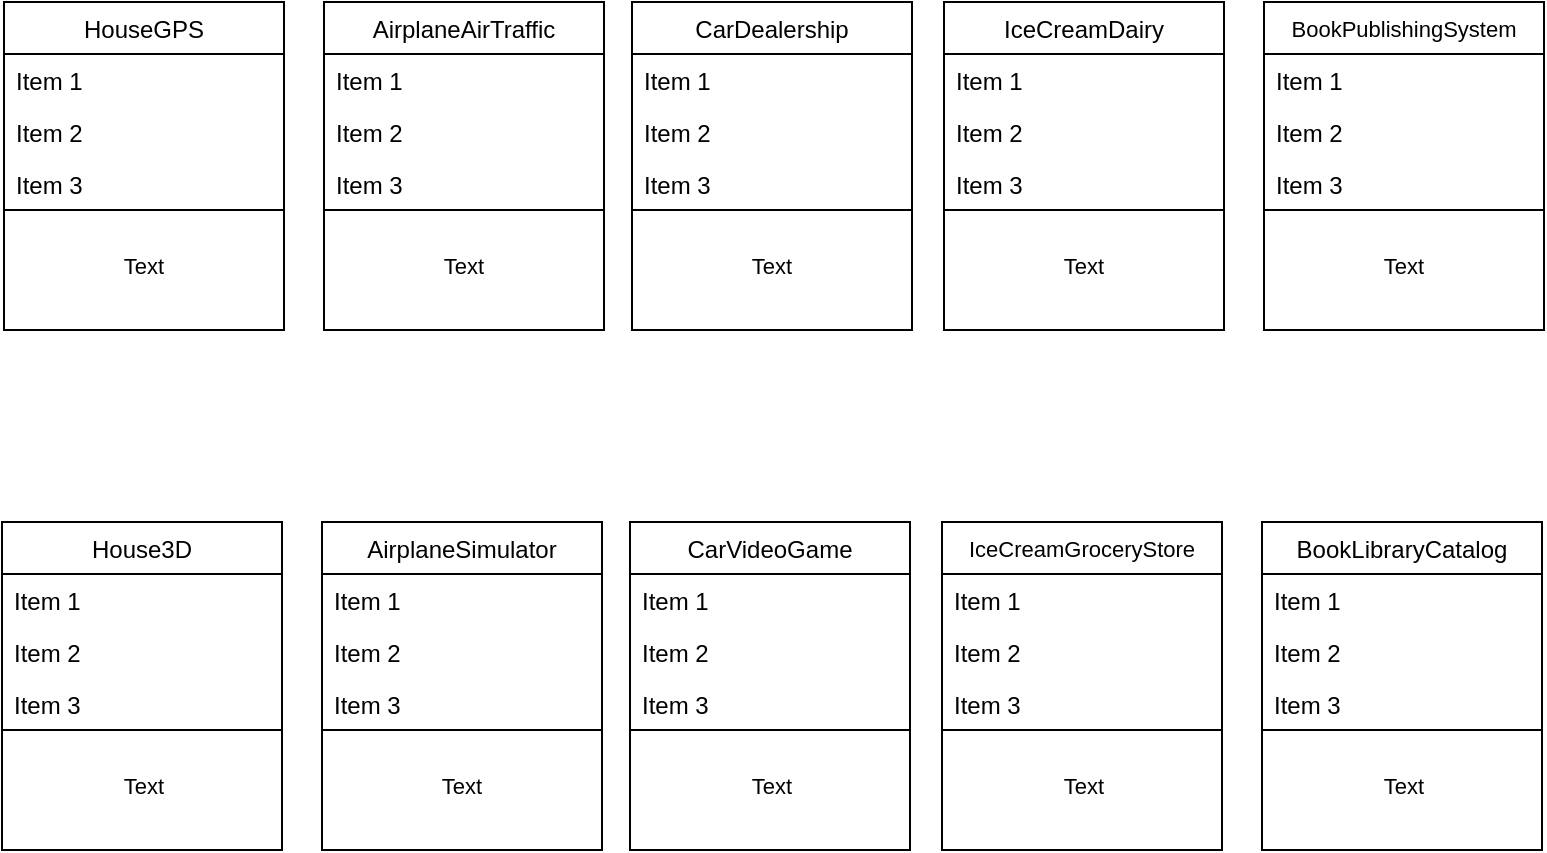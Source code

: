 <mxfile version="13.0.3" type="device"><diagram id="C5RBs43oDa-KdzZeNtuy" name="Page-1"><mxGraphModel dx="484" dy="456" grid="1" gridSize="10" guides="1" tooltips="1" connect="1" arrows="1" fold="1" page="1" pageScale="1" pageWidth="827" pageHeight="1169" math="0" shadow="0"><root><mxCell id="WIyWlLk6GJQsqaUBKTNV-0"/><mxCell id="WIyWlLk6GJQsqaUBKTNV-1" parent="WIyWlLk6GJQsqaUBKTNV-0"/><mxCell id="4cBuytqNQl4m4PydhL2D-40" value="HouseGPS" style="swimlane;fontStyle=0;childLayout=stackLayout;horizontal=1;startSize=26;fillColor=none;horizontalStack=0;resizeParent=1;resizeParentMax=0;resizeLast=0;collapsible=1;marginBottom=0;align=center;" vertex="1" parent="WIyWlLk6GJQsqaUBKTNV-1"><mxGeometry x="30" y="30" width="140" height="104" as="geometry"/></mxCell><mxCell id="4cBuytqNQl4m4PydhL2D-41" value="Item 1" style="text;strokeColor=none;fillColor=none;align=left;verticalAlign=top;spacingLeft=4;spacingRight=4;overflow=hidden;rotatable=0;points=[[0,0.5],[1,0.5]];portConstraint=eastwest;" vertex="1" parent="4cBuytqNQl4m4PydhL2D-40"><mxGeometry y="26" width="140" height="26" as="geometry"/></mxCell><mxCell id="4cBuytqNQl4m4PydhL2D-42" value="Item 2" style="text;strokeColor=none;fillColor=none;align=left;verticalAlign=top;spacingLeft=4;spacingRight=4;overflow=hidden;rotatable=0;points=[[0,0.5],[1,0.5]];portConstraint=eastwest;" vertex="1" parent="4cBuytqNQl4m4PydhL2D-40"><mxGeometry y="52" width="140" height="26" as="geometry"/></mxCell><mxCell id="4cBuytqNQl4m4PydhL2D-43" value="Item 3" style="text;strokeColor=none;fillColor=none;align=left;verticalAlign=top;spacingLeft=4;spacingRight=4;overflow=hidden;rotatable=0;points=[[0,0.5],[1,0.5]];portConstraint=eastwest;" vertex="1" parent="4cBuytqNQl4m4PydhL2D-40"><mxGeometry y="78" width="140" height="26" as="geometry"/></mxCell><mxCell id="4cBuytqNQl4m4PydhL2D-52" value="AirplaneAirTraffic" style="swimlane;fontStyle=0;childLayout=stackLayout;horizontal=1;startSize=26;fillColor=none;horizontalStack=0;resizeParent=1;resizeParentMax=0;resizeLast=0;collapsible=1;marginBottom=0;align=center;" vertex="1" parent="WIyWlLk6GJQsqaUBKTNV-1"><mxGeometry x="190" y="30" width="140" height="104" as="geometry"/></mxCell><mxCell id="4cBuytqNQl4m4PydhL2D-53" value="Item 1" style="text;strokeColor=none;fillColor=none;align=left;verticalAlign=top;spacingLeft=4;spacingRight=4;overflow=hidden;rotatable=0;points=[[0,0.5],[1,0.5]];portConstraint=eastwest;" vertex="1" parent="4cBuytqNQl4m4PydhL2D-52"><mxGeometry y="26" width="140" height="26" as="geometry"/></mxCell><mxCell id="4cBuytqNQl4m4PydhL2D-54" value="Item 2" style="text;strokeColor=none;fillColor=none;align=left;verticalAlign=top;spacingLeft=4;spacingRight=4;overflow=hidden;rotatable=0;points=[[0,0.5],[1,0.5]];portConstraint=eastwest;" vertex="1" parent="4cBuytqNQl4m4PydhL2D-52"><mxGeometry y="52" width="140" height="26" as="geometry"/></mxCell><mxCell id="4cBuytqNQl4m4PydhL2D-55" value="Item 3" style="text;strokeColor=none;fillColor=none;align=left;verticalAlign=top;spacingLeft=4;spacingRight=4;overflow=hidden;rotatable=0;points=[[0,0.5],[1,0.5]];portConstraint=eastwest;" vertex="1" parent="4cBuytqNQl4m4PydhL2D-52"><mxGeometry y="78" width="140" height="26" as="geometry"/></mxCell><mxCell id="4cBuytqNQl4m4PydhL2D-56" value="CarDealership" style="swimlane;fontStyle=0;childLayout=stackLayout;horizontal=1;startSize=26;fillColor=none;horizontalStack=0;resizeParent=1;resizeParentMax=0;resizeLast=0;collapsible=1;marginBottom=0;align=center;" vertex="1" parent="WIyWlLk6GJQsqaUBKTNV-1"><mxGeometry x="344" y="30" width="140" height="104" as="geometry"/></mxCell><mxCell id="4cBuytqNQl4m4PydhL2D-57" value="Item 1" style="text;strokeColor=none;fillColor=none;align=left;verticalAlign=top;spacingLeft=4;spacingRight=4;overflow=hidden;rotatable=0;points=[[0,0.5],[1,0.5]];portConstraint=eastwest;" vertex="1" parent="4cBuytqNQl4m4PydhL2D-56"><mxGeometry y="26" width="140" height="26" as="geometry"/></mxCell><mxCell id="4cBuytqNQl4m4PydhL2D-58" value="Item 2" style="text;strokeColor=none;fillColor=none;align=left;verticalAlign=top;spacingLeft=4;spacingRight=4;overflow=hidden;rotatable=0;points=[[0,0.5],[1,0.5]];portConstraint=eastwest;" vertex="1" parent="4cBuytqNQl4m4PydhL2D-56"><mxGeometry y="52" width="140" height="26" as="geometry"/></mxCell><mxCell id="4cBuytqNQl4m4PydhL2D-59" value="Item 3" style="text;strokeColor=none;fillColor=none;align=left;verticalAlign=top;spacingLeft=4;spacingRight=4;overflow=hidden;rotatable=0;points=[[0,0.5],[1,0.5]];portConstraint=eastwest;" vertex="1" parent="4cBuytqNQl4m4PydhL2D-56"><mxGeometry y="78" width="140" height="26" as="geometry"/></mxCell><mxCell id="4cBuytqNQl4m4PydhL2D-60" value="IceCreamDairy" style="swimlane;fontStyle=0;childLayout=stackLayout;horizontal=1;startSize=26;fillColor=none;horizontalStack=0;resizeParent=1;resizeParentMax=0;resizeLast=0;collapsible=1;marginBottom=0;align=center;fontSize=12;" vertex="1" parent="WIyWlLk6GJQsqaUBKTNV-1"><mxGeometry x="500" y="30" width="140" height="104" as="geometry"/></mxCell><mxCell id="4cBuytqNQl4m4PydhL2D-61" value="Item 1" style="text;strokeColor=none;fillColor=none;align=left;verticalAlign=top;spacingLeft=4;spacingRight=4;overflow=hidden;rotatable=0;points=[[0,0.5],[1,0.5]];portConstraint=eastwest;" vertex="1" parent="4cBuytqNQl4m4PydhL2D-60"><mxGeometry y="26" width="140" height="26" as="geometry"/></mxCell><mxCell id="4cBuytqNQl4m4PydhL2D-62" value="Item 2" style="text;strokeColor=none;fillColor=none;align=left;verticalAlign=top;spacingLeft=4;spacingRight=4;overflow=hidden;rotatable=0;points=[[0,0.5],[1,0.5]];portConstraint=eastwest;" vertex="1" parent="4cBuytqNQl4m4PydhL2D-60"><mxGeometry y="52" width="140" height="26" as="geometry"/></mxCell><mxCell id="4cBuytqNQl4m4PydhL2D-63" value="Item 3" style="text;strokeColor=none;fillColor=none;align=left;verticalAlign=top;spacingLeft=4;spacingRight=4;overflow=hidden;rotatable=0;points=[[0,0.5],[1,0.5]];portConstraint=eastwest;" vertex="1" parent="4cBuytqNQl4m4PydhL2D-60"><mxGeometry y="78" width="140" height="26" as="geometry"/></mxCell><mxCell id="4cBuytqNQl4m4PydhL2D-44" value="BookPublishingSystem" style="swimlane;fontStyle=0;childLayout=stackLayout;horizontal=1;startSize=26;fillColor=none;horizontalStack=0;resizeParent=1;resizeParentMax=0;resizeLast=0;collapsible=1;marginBottom=0;align=center;fontSize=11;" vertex="1" parent="WIyWlLk6GJQsqaUBKTNV-1"><mxGeometry x="660" y="30" width="140" height="104" as="geometry"/></mxCell><mxCell id="4cBuytqNQl4m4PydhL2D-45" value="Item 1" style="text;strokeColor=none;fillColor=none;align=left;verticalAlign=top;spacingLeft=4;spacingRight=4;overflow=hidden;rotatable=0;points=[[0,0.5],[1,0.5]];portConstraint=eastwest;" vertex="1" parent="4cBuytqNQl4m4PydhL2D-44"><mxGeometry y="26" width="140" height="26" as="geometry"/></mxCell><mxCell id="4cBuytqNQl4m4PydhL2D-46" value="Item 2" style="text;strokeColor=none;fillColor=none;align=left;verticalAlign=top;spacingLeft=4;spacingRight=4;overflow=hidden;rotatable=0;points=[[0,0.5],[1,0.5]];portConstraint=eastwest;" vertex="1" parent="4cBuytqNQl4m4PydhL2D-44"><mxGeometry y="52" width="140" height="26" as="geometry"/></mxCell><mxCell id="4cBuytqNQl4m4PydhL2D-47" value="Item 3" style="text;strokeColor=none;fillColor=none;align=left;verticalAlign=top;spacingLeft=4;spacingRight=4;overflow=hidden;rotatable=0;points=[[0,0.5],[1,0.5]];portConstraint=eastwest;" vertex="1" parent="4cBuytqNQl4m4PydhL2D-44"><mxGeometry y="78" width="140" height="26" as="geometry"/></mxCell><mxCell id="4cBuytqNQl4m4PydhL2D-64" value="House3D" style="swimlane;fontStyle=0;childLayout=stackLayout;horizontal=1;startSize=26;fillColor=none;horizontalStack=0;resizeParent=1;resizeParentMax=0;resizeLast=0;collapsible=1;marginBottom=0;align=center;" vertex="1" parent="WIyWlLk6GJQsqaUBKTNV-1"><mxGeometry x="29" y="290" width="140" height="104" as="geometry"/></mxCell><mxCell id="4cBuytqNQl4m4PydhL2D-65" value="Item 1" style="text;strokeColor=none;fillColor=none;align=left;verticalAlign=top;spacingLeft=4;spacingRight=4;overflow=hidden;rotatable=0;points=[[0,0.5],[1,0.5]];portConstraint=eastwest;" vertex="1" parent="4cBuytqNQl4m4PydhL2D-64"><mxGeometry y="26" width="140" height="26" as="geometry"/></mxCell><mxCell id="4cBuytqNQl4m4PydhL2D-66" value="Item 2" style="text;strokeColor=none;fillColor=none;align=left;verticalAlign=top;spacingLeft=4;spacingRight=4;overflow=hidden;rotatable=0;points=[[0,0.5],[1,0.5]];portConstraint=eastwest;" vertex="1" parent="4cBuytqNQl4m4PydhL2D-64"><mxGeometry y="52" width="140" height="26" as="geometry"/></mxCell><mxCell id="4cBuytqNQl4m4PydhL2D-67" value="Item 3" style="text;strokeColor=none;fillColor=none;align=left;verticalAlign=top;spacingLeft=4;spacingRight=4;overflow=hidden;rotatable=0;points=[[0,0.5],[1,0.5]];portConstraint=eastwest;" vertex="1" parent="4cBuytqNQl4m4PydhL2D-64"><mxGeometry y="78" width="140" height="26" as="geometry"/></mxCell><mxCell id="4cBuytqNQl4m4PydhL2D-68" value="AirplaneSimulator" style="swimlane;fontStyle=0;childLayout=stackLayout;horizontal=1;startSize=26;fillColor=none;horizontalStack=0;resizeParent=1;resizeParentMax=0;resizeLast=0;collapsible=1;marginBottom=0;align=center;" vertex="1" parent="WIyWlLk6GJQsqaUBKTNV-1"><mxGeometry x="189" y="290" width="140" height="104" as="geometry"/></mxCell><mxCell id="4cBuytqNQl4m4PydhL2D-69" value="Item 1" style="text;strokeColor=none;fillColor=none;align=left;verticalAlign=top;spacingLeft=4;spacingRight=4;overflow=hidden;rotatable=0;points=[[0,0.5],[1,0.5]];portConstraint=eastwest;" vertex="1" parent="4cBuytqNQl4m4PydhL2D-68"><mxGeometry y="26" width="140" height="26" as="geometry"/></mxCell><mxCell id="4cBuytqNQl4m4PydhL2D-70" value="Item 2" style="text;strokeColor=none;fillColor=none;align=left;verticalAlign=top;spacingLeft=4;spacingRight=4;overflow=hidden;rotatable=0;points=[[0,0.5],[1,0.5]];portConstraint=eastwest;" vertex="1" parent="4cBuytqNQl4m4PydhL2D-68"><mxGeometry y="52" width="140" height="26" as="geometry"/></mxCell><mxCell id="4cBuytqNQl4m4PydhL2D-71" value="Item 3" style="text;strokeColor=none;fillColor=none;align=left;verticalAlign=top;spacingLeft=4;spacingRight=4;overflow=hidden;rotatable=0;points=[[0,0.5],[1,0.5]];portConstraint=eastwest;" vertex="1" parent="4cBuytqNQl4m4PydhL2D-68"><mxGeometry y="78" width="140" height="26" as="geometry"/></mxCell><mxCell id="4cBuytqNQl4m4PydhL2D-72" value="CarVideoGame" style="swimlane;fontStyle=0;childLayout=stackLayout;horizontal=1;startSize=26;fillColor=none;horizontalStack=0;resizeParent=1;resizeParentMax=0;resizeLast=0;collapsible=1;marginBottom=0;align=center;" vertex="1" parent="WIyWlLk6GJQsqaUBKTNV-1"><mxGeometry x="343" y="290" width="140" height="104" as="geometry"/></mxCell><mxCell id="4cBuytqNQl4m4PydhL2D-73" value="Item 1" style="text;strokeColor=none;fillColor=none;align=left;verticalAlign=top;spacingLeft=4;spacingRight=4;overflow=hidden;rotatable=0;points=[[0,0.5],[1,0.5]];portConstraint=eastwest;" vertex="1" parent="4cBuytqNQl4m4PydhL2D-72"><mxGeometry y="26" width="140" height="26" as="geometry"/></mxCell><mxCell id="4cBuytqNQl4m4PydhL2D-74" value="Item 2" style="text;strokeColor=none;fillColor=none;align=left;verticalAlign=top;spacingLeft=4;spacingRight=4;overflow=hidden;rotatable=0;points=[[0,0.5],[1,0.5]];portConstraint=eastwest;" vertex="1" parent="4cBuytqNQl4m4PydhL2D-72"><mxGeometry y="52" width="140" height="26" as="geometry"/></mxCell><mxCell id="4cBuytqNQl4m4PydhL2D-75" value="Item 3" style="text;strokeColor=none;fillColor=none;align=left;verticalAlign=top;spacingLeft=4;spacingRight=4;overflow=hidden;rotatable=0;points=[[0,0.5],[1,0.5]];portConstraint=eastwest;" vertex="1" parent="4cBuytqNQl4m4PydhL2D-72"><mxGeometry y="78" width="140" height="26" as="geometry"/></mxCell><mxCell id="4cBuytqNQl4m4PydhL2D-76" value="IceCreamGroceryStore" style="swimlane;fontStyle=0;childLayout=stackLayout;horizontal=1;startSize=26;fillColor=none;horizontalStack=0;resizeParent=1;resizeParentMax=0;resizeLast=0;collapsible=1;marginBottom=0;align=center;fontSize=11;" vertex="1" parent="WIyWlLk6GJQsqaUBKTNV-1"><mxGeometry x="499" y="290" width="140" height="104" as="geometry"/></mxCell><mxCell id="4cBuytqNQl4m4PydhL2D-77" value="Item 1" style="text;strokeColor=none;fillColor=none;align=left;verticalAlign=top;spacingLeft=4;spacingRight=4;overflow=hidden;rotatable=0;points=[[0,0.5],[1,0.5]];portConstraint=eastwest;" vertex="1" parent="4cBuytqNQl4m4PydhL2D-76"><mxGeometry y="26" width="140" height="26" as="geometry"/></mxCell><mxCell id="4cBuytqNQl4m4PydhL2D-78" value="Item 2" style="text;strokeColor=none;fillColor=none;align=left;verticalAlign=top;spacingLeft=4;spacingRight=4;overflow=hidden;rotatable=0;points=[[0,0.5],[1,0.5]];portConstraint=eastwest;" vertex="1" parent="4cBuytqNQl4m4PydhL2D-76"><mxGeometry y="52" width="140" height="26" as="geometry"/></mxCell><mxCell id="4cBuytqNQl4m4PydhL2D-79" value="Item 3" style="text;strokeColor=none;fillColor=none;align=left;verticalAlign=top;spacingLeft=4;spacingRight=4;overflow=hidden;rotatable=0;points=[[0,0.5],[1,0.5]];portConstraint=eastwest;" vertex="1" parent="4cBuytqNQl4m4PydhL2D-76"><mxGeometry y="78" width="140" height="26" as="geometry"/></mxCell><mxCell id="4cBuytqNQl4m4PydhL2D-80" value="BookLibraryCatalog" style="swimlane;fontStyle=0;childLayout=stackLayout;horizontal=1;startSize=26;fillColor=none;horizontalStack=0;resizeParent=1;resizeParentMax=0;resizeLast=0;collapsible=1;marginBottom=0;align=center;" vertex="1" parent="WIyWlLk6GJQsqaUBKTNV-1"><mxGeometry x="659" y="290" width="140" height="104" as="geometry"/></mxCell><mxCell id="4cBuytqNQl4m4PydhL2D-81" value="Item 1" style="text;strokeColor=none;fillColor=none;align=left;verticalAlign=top;spacingLeft=4;spacingRight=4;overflow=hidden;rotatable=0;points=[[0,0.5],[1,0.5]];portConstraint=eastwest;" vertex="1" parent="4cBuytqNQl4m4PydhL2D-80"><mxGeometry y="26" width="140" height="26" as="geometry"/></mxCell><mxCell id="4cBuytqNQl4m4PydhL2D-82" value="Item 2" style="text;strokeColor=none;fillColor=none;align=left;verticalAlign=top;spacingLeft=4;spacingRight=4;overflow=hidden;rotatable=0;points=[[0,0.5],[1,0.5]];portConstraint=eastwest;" vertex="1" parent="4cBuytqNQl4m4PydhL2D-80"><mxGeometry y="52" width="140" height="26" as="geometry"/></mxCell><mxCell id="4cBuytqNQl4m4PydhL2D-83" value="Item 3" style="text;strokeColor=none;fillColor=none;align=left;verticalAlign=top;spacingLeft=4;spacingRight=4;overflow=hidden;rotatable=0;points=[[0,0.5],[1,0.5]];portConstraint=eastwest;" vertex="1" parent="4cBuytqNQl4m4PydhL2D-80"><mxGeometry y="78" width="140" height="26" as="geometry"/></mxCell><mxCell id="4cBuytqNQl4m4PydhL2D-88" value="" style="rounded=0;whiteSpace=wrap;html=1;align=left;" vertex="1" parent="WIyWlLk6GJQsqaUBKTNV-1"><mxGeometry x="30" y="134" width="140" height="60" as="geometry"/></mxCell><mxCell id="4cBuytqNQl4m4PydhL2D-113" value="" style="rounded=0;whiteSpace=wrap;html=1;align=left;" vertex="1" parent="WIyWlLk6GJQsqaUBKTNV-1"><mxGeometry x="190" y="134" width="140" height="60" as="geometry"/></mxCell><mxCell id="4cBuytqNQl4m4PydhL2D-114" value="" style="rounded=0;whiteSpace=wrap;html=1;align=left;" vertex="1" parent="WIyWlLk6GJQsqaUBKTNV-1"><mxGeometry x="344" y="134" width="140" height="60" as="geometry"/></mxCell><mxCell id="4cBuytqNQl4m4PydhL2D-115" value="" style="rounded=0;whiteSpace=wrap;html=1;align=left;" vertex="1" parent="WIyWlLk6GJQsqaUBKTNV-1"><mxGeometry x="500" y="134" width="140" height="60" as="geometry"/></mxCell><mxCell id="4cBuytqNQl4m4PydhL2D-116" value="" style="rounded=0;whiteSpace=wrap;html=1;align=left;" vertex="1" parent="WIyWlLk6GJQsqaUBKTNV-1"><mxGeometry x="660" y="134" width="140" height="60" as="geometry"/></mxCell><mxCell id="4cBuytqNQl4m4PydhL2D-117" value="" style="rounded=0;whiteSpace=wrap;html=1;align=left;" vertex="1" parent="WIyWlLk6GJQsqaUBKTNV-1"><mxGeometry x="29" y="394" width="140" height="60" as="geometry"/></mxCell><mxCell id="4cBuytqNQl4m4PydhL2D-118" value="" style="rounded=0;whiteSpace=wrap;html=1;align=left;" vertex="1" parent="WIyWlLk6GJQsqaUBKTNV-1"><mxGeometry x="189" y="394" width="140" height="60" as="geometry"/></mxCell><mxCell id="4cBuytqNQl4m4PydhL2D-119" value="" style="rounded=0;whiteSpace=wrap;html=1;align=left;" vertex="1" parent="WIyWlLk6GJQsqaUBKTNV-1"><mxGeometry x="343" y="394" width="140" height="60" as="geometry"/></mxCell><mxCell id="4cBuytqNQl4m4PydhL2D-120" value="" style="rounded=0;whiteSpace=wrap;html=1;align=left;" vertex="1" parent="WIyWlLk6GJQsqaUBKTNV-1"><mxGeometry x="499" y="394" width="140" height="60" as="geometry"/></mxCell><mxCell id="4cBuytqNQl4m4PydhL2D-121" value="" style="rounded=0;whiteSpace=wrap;html=1;align=left;" vertex="1" parent="WIyWlLk6GJQsqaUBKTNV-1"><mxGeometry x="659" y="394" width="140" height="60" as="geometry"/></mxCell><mxCell id="4cBuytqNQl4m4PydhL2D-127" value="Text" style="text;html=1;strokeColor=none;fillColor=none;align=center;verticalAlign=middle;whiteSpace=wrap;rounded=0;fontSize=11;" vertex="1" parent="WIyWlLk6GJQsqaUBKTNV-1"><mxGeometry x="30" y="134" width="140" height="56" as="geometry"/></mxCell><mxCell id="4cBuytqNQl4m4PydhL2D-129" value="Text" style="text;html=1;strokeColor=none;fillColor=none;align=center;verticalAlign=middle;whiteSpace=wrap;rounded=0;fontSize=11;" vertex="1" parent="WIyWlLk6GJQsqaUBKTNV-1"><mxGeometry x="30" y="394" width="140" height="56" as="geometry"/></mxCell><mxCell id="4cBuytqNQl4m4PydhL2D-130" value="Text" style="text;html=1;strokeColor=none;fillColor=none;align=center;verticalAlign=middle;whiteSpace=wrap;rounded=0;fontSize=11;" vertex="1" parent="WIyWlLk6GJQsqaUBKTNV-1"><mxGeometry x="190" y="134" width="140" height="56" as="geometry"/></mxCell><mxCell id="4cBuytqNQl4m4PydhL2D-131" value="Text" style="text;html=1;strokeColor=none;fillColor=none;align=center;verticalAlign=middle;whiteSpace=wrap;rounded=0;fontSize=11;" vertex="1" parent="WIyWlLk6GJQsqaUBKTNV-1"><mxGeometry x="189" y="394" width="140" height="56" as="geometry"/></mxCell><mxCell id="4cBuytqNQl4m4PydhL2D-132" value="Text" style="text;html=1;strokeColor=none;fillColor=none;align=center;verticalAlign=middle;whiteSpace=wrap;rounded=0;fontSize=11;" vertex="1" parent="WIyWlLk6GJQsqaUBKTNV-1"><mxGeometry x="344" y="134" width="140" height="56" as="geometry"/></mxCell><mxCell id="4cBuytqNQl4m4PydhL2D-133" value="Text" style="text;html=1;strokeColor=none;fillColor=none;align=center;verticalAlign=middle;whiteSpace=wrap;rounded=0;fontSize=11;" vertex="1" parent="WIyWlLk6GJQsqaUBKTNV-1"><mxGeometry x="344" y="394" width="140" height="56" as="geometry"/></mxCell><mxCell id="4cBuytqNQl4m4PydhL2D-134" value="Text" style="text;html=1;strokeColor=none;fillColor=none;align=center;verticalAlign=middle;whiteSpace=wrap;rounded=0;fontSize=11;" vertex="1" parent="WIyWlLk6GJQsqaUBKTNV-1"><mxGeometry x="660" y="134" width="140" height="56" as="geometry"/></mxCell><mxCell id="4cBuytqNQl4m4PydhL2D-135" value="Text" style="text;html=1;strokeColor=none;fillColor=none;align=center;verticalAlign=middle;whiteSpace=wrap;rounded=0;fontSize=11;" vertex="1" parent="WIyWlLk6GJQsqaUBKTNV-1"><mxGeometry x="500" y="134" width="140" height="56" as="geometry"/></mxCell><mxCell id="4cBuytqNQl4m4PydhL2D-136" value="Text" style="text;html=1;strokeColor=none;fillColor=none;align=center;verticalAlign=middle;whiteSpace=wrap;rounded=0;fontSize=11;" vertex="1" parent="WIyWlLk6GJQsqaUBKTNV-1"><mxGeometry x="500" y="394" width="140" height="56" as="geometry"/></mxCell><mxCell id="4cBuytqNQl4m4PydhL2D-137" value="Text" style="text;html=1;strokeColor=none;fillColor=none;align=center;verticalAlign=middle;whiteSpace=wrap;rounded=0;fontSize=11;" vertex="1" parent="WIyWlLk6GJQsqaUBKTNV-1"><mxGeometry x="660" y="394" width="140" height="56" as="geometry"/></mxCell></root></mxGraphModel></diagram></mxfile>